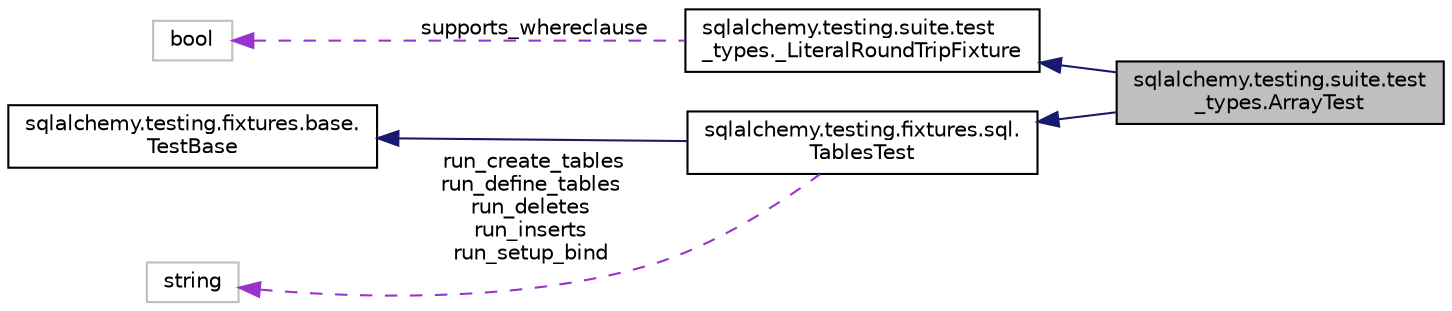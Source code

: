digraph "sqlalchemy.testing.suite.test_types.ArrayTest"
{
 // LATEX_PDF_SIZE
  edge [fontname="Helvetica",fontsize="10",labelfontname="Helvetica",labelfontsize="10"];
  node [fontname="Helvetica",fontsize="10",shape=record];
  rankdir="LR";
  Node1 [label="sqlalchemy.testing.suite.test\l_types.ArrayTest",height=0.2,width=0.4,color="black", fillcolor="grey75", style="filled", fontcolor="black",tooltip=" "];
  Node2 -> Node1 [dir="back",color="midnightblue",fontsize="10",style="solid",fontname="Helvetica"];
  Node2 [label="sqlalchemy.testing.suite.test\l_types._LiteralRoundTripFixture",height=0.2,width=0.4,color="black", fillcolor="white", style="filled",URL="$classsqlalchemy_1_1testing_1_1suite_1_1test__types_1_1__LiteralRoundTripFixture.html",tooltip=" "];
  Node3 -> Node2 [dir="back",color="darkorchid3",fontsize="10",style="dashed",label=" supports_whereclause" ,fontname="Helvetica"];
  Node3 [label="bool",height=0.2,width=0.4,color="grey75", fillcolor="white", style="filled",tooltip=" "];
  Node4 -> Node1 [dir="back",color="midnightblue",fontsize="10",style="solid",fontname="Helvetica"];
  Node4 [label="sqlalchemy.testing.fixtures.sql.\lTablesTest",height=0.2,width=0.4,color="black", fillcolor="white", style="filled",URL="$classsqlalchemy_1_1testing_1_1fixtures_1_1sql_1_1TablesTest.html",tooltip=" "];
  Node5 -> Node4 [dir="back",color="midnightblue",fontsize="10",style="solid",fontname="Helvetica"];
  Node5 [label="sqlalchemy.testing.fixtures.base.\lTestBase",height=0.2,width=0.4,color="black", fillcolor="white", style="filled",URL="$classsqlalchemy_1_1testing_1_1fixtures_1_1base_1_1TestBase.html",tooltip=" "];
  Node6 -> Node4 [dir="back",color="darkorchid3",fontsize="10",style="dashed",label=" run_create_tables\nrun_define_tables\nrun_deletes\nrun_inserts\nrun_setup_bind" ,fontname="Helvetica"];
  Node6 [label="string",height=0.2,width=0.4,color="grey75", fillcolor="white", style="filled",tooltip=" "];
}
